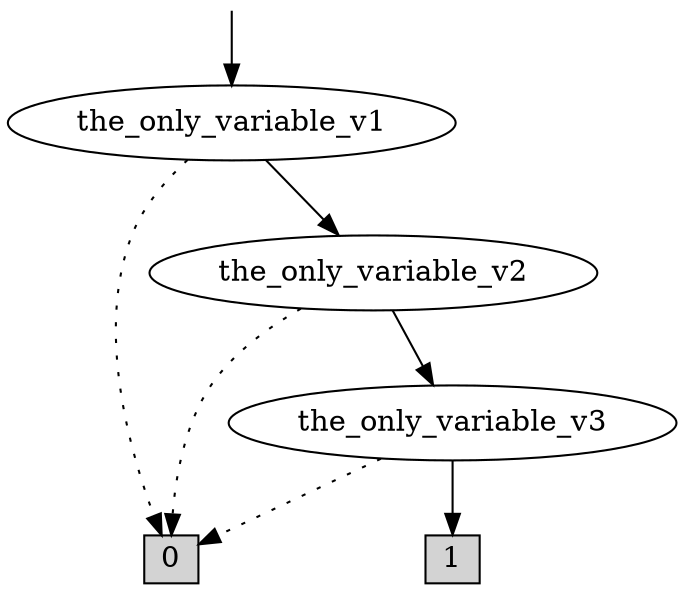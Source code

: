 digraph G {
init__ [label="", style=invis, height=0, width=0];
init__ -> 4;
0 [shape=box, label="0", style=filled, shape=box, height=0.3, width=0.3];
1 [shape=box, label="1", style=filled, shape=box, height=0.3, width=0.3];
2[label="the_only_variable_v3"];
2 -> 1 [style=filled];
2 -> 0 [style=dotted];
3[label="the_only_variable_v2"];
3 -> 2 [style=filled];
3 -> 0 [style=dotted];
4[label="the_only_variable_v1"];
4 -> 3 [style=filled];
4 -> 0 [style=dotted];
}

digraph G {
init__ [label="", style=invis, height=0, width=0];
init__ -> 4;
0 [shape=box, label="0", style=filled, shape=box, height=0.3, width=0.3];
1 [shape=box, label="1", style=filled, shape=box, height=0.3, width=0.3];
2[label="the_only_variable_v3"];
2 -> 1 [style=filled];
2 -> 0 [style=dotted];
3[label="the_only_variable_v2"];
3 -> 2 [style=filled];
3 -> 0 [style=dotted];
4[label="the_only_variable_v1"];
4 -> 3 [style=filled];
4 -> 0 [style=dotted];
}
